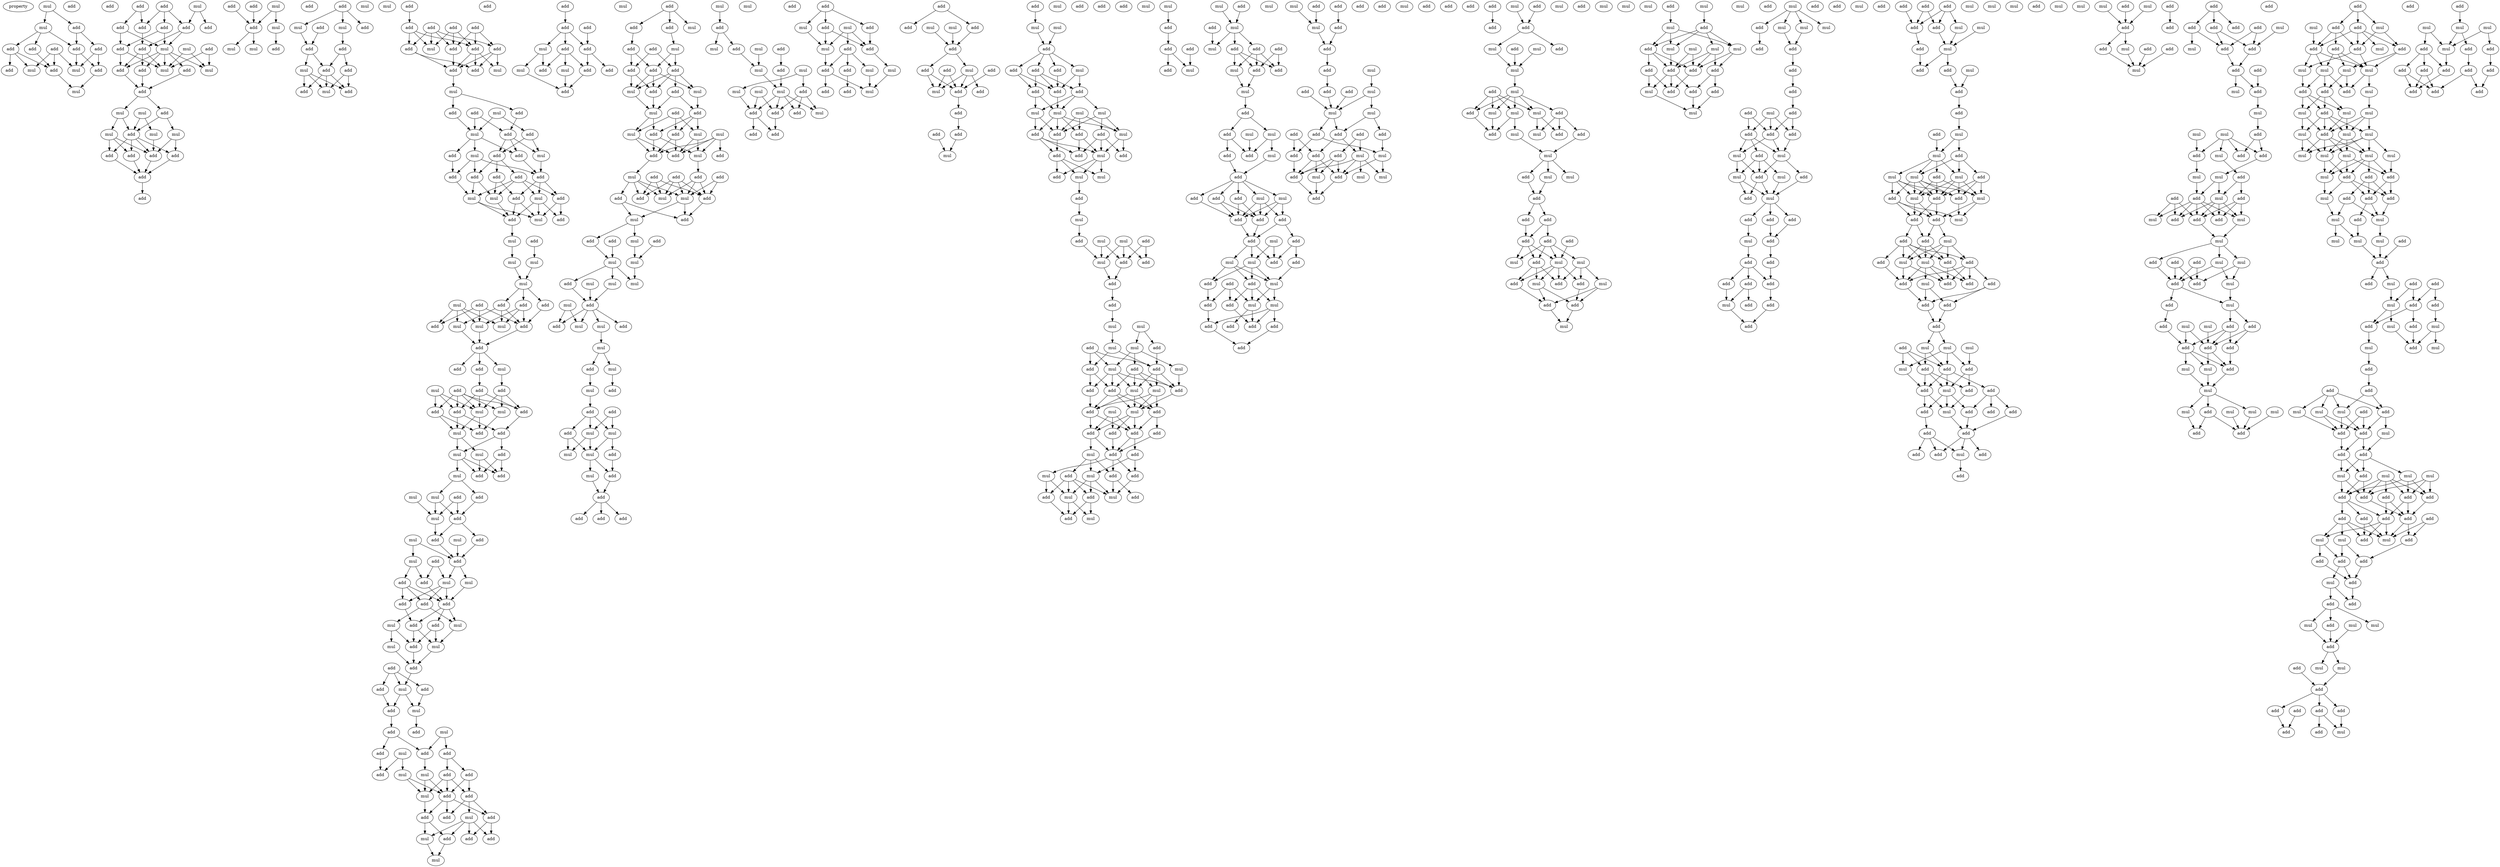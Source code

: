 digraph {
    node [fontcolor=black]
    property [mul=2,lf=1.3]
    0 [ label = mul ];
    1 [ label = mul ];
    2 [ label = add ];
    3 [ label = add ];
    4 [ label = add ];
    5 [ label = add ];
    6 [ label = add ];
    7 [ label = add ];
    8 [ label = mul ];
    9 [ label = mul ];
    10 [ label = add ];
    11 [ label = add ];
    12 [ label = add ];
    13 [ label = mul ];
    14 [ label = add ];
    15 [ label = add ];
    16 [ label = add ];
    17 [ label = add ];
    18 [ label = mul ];
    19 [ label = add ];
    20 [ label = add ];
    21 [ label = add ];
    22 [ label = add ];
    23 [ label = add ];
    24 [ label = add ];
    25 [ label = mul ];
    26 [ label = add ];
    27 [ label = mul ];
    28 [ label = add ];
    29 [ label = add ];
    30 [ label = mul ];
    31 [ label = mul ];
    32 [ label = add ];
    33 [ label = add ];
    34 [ label = add ];
    35 [ label = mul ];
    36 [ label = mul ];
    37 [ label = add ];
    38 [ label = mul ];
    39 [ label = add ];
    40 [ label = mul ];
    41 [ label = mul ];
    42 [ label = add ];
    43 [ label = add ];
    44 [ label = add ];
    45 [ label = add ];
    46 [ label = add ];
    47 [ label = mul ];
    48 [ label = add ];
    49 [ label = add ];
    50 [ label = add ];
    51 [ label = add ];
    52 [ label = add ];
    53 [ label = mul ];
    54 [ label = add ];
    55 [ label = mul ];
    56 [ label = mul ];
    57 [ label = add ];
    58 [ label = mul ];
    59 [ label = add ];
    60 [ label = mul ];
    61 [ label = add ];
    62 [ label = add ];
    63 [ label = add ];
    64 [ label = mul ];
    65 [ label = add ];
    66 [ label = add ];
    67 [ label = mul ];
    68 [ label = add ];
    69 [ label = add ];
    70 [ label = mul ];
    71 [ label = mul ];
    72 [ label = add ];
    73 [ label = add ];
    74 [ label = add ];
    75 [ label = add ];
    76 [ label = add ];
    77 [ label = add ];
    78 [ label = add ];
    79 [ label = mul ];
    80 [ label = add ];
    81 [ label = add ];
    82 [ label = add ];
    83 [ label = mul ];
    84 [ label = add ];
    85 [ label = mul ];
    86 [ label = add ];
    87 [ label = add ];
    88 [ label = add ];
    89 [ label = mul ];
    90 [ label = add ];
    91 [ label = mul ];
    92 [ label = add ];
    93 [ label = add ];
    94 [ label = add ];
    95 [ label = mul ];
    96 [ label = mul ];
    97 [ label = add ];
    98 [ label = add ];
    99 [ label = add ];
    100 [ label = add ];
    101 [ label = add ];
    102 [ label = add ];
    103 [ label = mul ];
    104 [ label = mul ];
    105 [ label = add ];
    106 [ label = mul ];
    107 [ label = add ];
    108 [ label = add ];
    109 [ label = add ];
    110 [ label = mul ];
    111 [ label = add ];
    112 [ label = mul ];
    113 [ label = add ];
    114 [ label = mul ];
    115 [ label = mul ];
    116 [ label = mul ];
    117 [ label = add ];
    118 [ label = mul ];
    119 [ label = add ];
    120 [ label = add ];
    121 [ label = add ];
    122 [ label = add ];
    123 [ label = mul ];
    124 [ label = add ];
    125 [ label = mul ];
    126 [ label = mul ];
    127 [ label = add ];
    128 [ label = add ];
    129 [ label = mul ];
    130 [ label = add ];
    131 [ label = add ];
    132 [ label = mul ];
    133 [ label = add ];
    134 [ label = add ];
    135 [ label = mul ];
    136 [ label = add ];
    137 [ label = add ];
    138 [ label = add ];
    139 [ label = mul ];
    140 [ label = add ];
    141 [ label = mul ];
    142 [ label = add ];
    143 [ label = add ];
    144 [ label = mul ];
    145 [ label = mul ];
    146 [ label = mul ];
    147 [ label = add ];
    148 [ label = add ];
    149 [ label = mul ];
    150 [ label = add ];
    151 [ label = add ];
    152 [ label = mul ];
    153 [ label = mul ];
    154 [ label = add ];
    155 [ label = mul ];
    156 [ label = mul ];
    157 [ label = add ];
    158 [ label = add ];
    159 [ label = mul ];
    160 [ label = add ];
    161 [ label = add ];
    162 [ label = mul ];
    163 [ label = mul ];
    164 [ label = add ];
    165 [ label = add ];
    166 [ label = add ];
    167 [ label = add ];
    168 [ label = add ];
    169 [ label = add ];
    170 [ label = mul ];
    171 [ label = mul ];
    172 [ label = add ];
    173 [ label = mul ];
    174 [ label = mul ];
    175 [ label = add ];
    176 [ label = add ];
    177 [ label = add ];
    178 [ label = add ];
    179 [ label = add ];
    180 [ label = mul ];
    181 [ label = add ];
    182 [ label = mul ];
    183 [ label = mul ];
    184 [ label = add ];
    185 [ label = add ];
    186 [ label = add ];
    187 [ label = add ];
    188 [ label = mul ];
    189 [ label = add ];
    190 [ label = mul ];
    191 [ label = mul ];
    192 [ label = add ];
    193 [ label = add ];
    194 [ label = add ];
    195 [ label = mul ];
    196 [ label = add ];
    197 [ label = add ];
    198 [ label = add ];
    199 [ label = add ];
    200 [ label = add ];
    201 [ label = mul ];
    202 [ label = add ];
    203 [ label = add ];
    204 [ label = mul ];
    205 [ label = add ];
    206 [ label = mul ];
    207 [ label = add ];
    208 [ label = add ];
    209 [ label = add ];
    210 [ label = mul ];
    211 [ label = add ];
    212 [ label = add ];
    213 [ label = add ];
    214 [ label = add ];
    215 [ label = mul ];
    216 [ label = mul ];
    217 [ label = add ];
    218 [ label = add ];
    219 [ label = mul ];
    220 [ label = add ];
    221 [ label = add ];
    222 [ label = add ];
    223 [ label = mul ];
    224 [ label = mul ];
    225 [ label = add ];
    226 [ label = add ];
    227 [ label = add ];
    228 [ label = add ];
    229 [ label = add ];
    230 [ label = add ];
    231 [ label = add ];
    232 [ label = mul ];
    233 [ label = mul ];
    234 [ label = mul ];
    235 [ label = add ];
    236 [ label = add ];
    237 [ label = add ];
    238 [ label = add ];
    239 [ label = mul ];
    240 [ label = mul ];
    241 [ label = mul ];
    242 [ label = mul ];
    243 [ label = add ];
    244 [ label = add ];
    245 [ label = add ];
    246 [ label = add ];
    247 [ label = add ];
    248 [ label = add ];
    249 [ label = mul ];
    250 [ label = add ];
    251 [ label = add ];
    252 [ label = mul ];
    253 [ label = add ];
    254 [ label = mul ];
    255 [ label = add ];
    256 [ label = mul ];
    257 [ label = add ];
    258 [ label = add ];
    259 [ label = mul ];
    260 [ label = add ];
    261 [ label = add ];
    262 [ label = mul ];
    263 [ label = mul ];
    264 [ label = add ];
    265 [ label = mul ];
    266 [ label = mul ];
    267 [ label = mul ];
    268 [ label = add ];
    269 [ label = mul ];
    270 [ label = add ];
    271 [ label = mul ];
    272 [ label = add ];
    273 [ label = mul ];
    274 [ label = mul ];
    275 [ label = add ];
    276 [ label = mul ];
    277 [ label = mul ];
    278 [ label = add ];
    279 [ label = add ];
    280 [ label = add ];
    281 [ label = add ];
    282 [ label = mul ];
    283 [ label = mul ];
    284 [ label = mul ];
    285 [ label = mul ];
    286 [ label = add ];
    287 [ label = add ];
    288 [ label = mul ];
    289 [ label = add ];
    290 [ label = add ];
    291 [ label = mul ];
    292 [ label = add ];
    293 [ label = add ];
    294 [ label = add ];
    295 [ label = mul ];
    296 [ label = mul ];
    297 [ label = mul ];
    298 [ label = add ];
    299 [ label = add ];
    300 [ label = mul ];
    301 [ label = add ];
    302 [ label = mul ];
    303 [ label = mul ];
    304 [ label = mul ];
    305 [ label = add ];
    306 [ label = add ];
    307 [ label = mul ];
    308 [ label = add ];
    309 [ label = mul ];
    310 [ label = add ];
    311 [ label = add ];
    312 [ label = add ];
    313 [ label = add ];
    314 [ label = add ];
    315 [ label = mul ];
    316 [ label = mul ];
    317 [ label = add ];
    318 [ label = add ];
    319 [ label = add ];
    320 [ label = mul ];
    321 [ label = add ];
    322 [ label = mul ];
    323 [ label = add ];
    324 [ label = add ];
    325 [ label = mul ];
    326 [ label = add ];
    327 [ label = add ];
    328 [ label = mul ];
    329 [ label = add ];
    330 [ label = mul ];
    331 [ label = mul ];
    332 [ label = add ];
    333 [ label = add ];
    334 [ label = add ];
    335 [ label = add ];
    336 [ label = add ];
    337 [ label = add ];
    338 [ label = mul ];
    339 [ label = mul ];
    340 [ label = add ];
    341 [ label = add ];
    342 [ label = add ];
    343 [ label = add ];
    344 [ label = add ];
    345 [ label = mul ];
    346 [ label = mul ];
    347 [ label = mul ];
    348 [ label = add ];
    349 [ label = add ];
    350 [ label = mul ];
    351 [ label = add ];
    352 [ label = mul ];
    353 [ label = add ];
    354 [ label = add ];
    355 [ label = add ];
    356 [ label = add ];
    357 [ label = add ];
    358 [ label = mul ];
    359 [ label = mul ];
    360 [ label = mul ];
    361 [ label = mul ];
    362 [ label = add ];
    363 [ label = add ];
    364 [ label = mul ];
    365 [ label = add ];
    366 [ label = add ];
    367 [ label = add ];
    368 [ label = mul ];
    369 [ label = add ];
    370 [ label = add ];
    371 [ label = mul ];
    372 [ label = add ];
    373 [ label = mul ];
    374 [ label = add ];
    375 [ label = add ];
    376 [ label = add ];
    377 [ label = mul ];
    378 [ label = add ];
    379 [ label = mul ];
    380 [ label = add ];
    381 [ label = mul ];
    382 [ label = mul ];
    383 [ label = add ];
    384 [ label = add ];
    385 [ label = add ];
    386 [ label = add ];
    387 [ label = add ];
    388 [ label = mul ];
    389 [ label = mul ];
    390 [ label = mul ];
    391 [ label = mul ];
    392 [ label = add ];
    393 [ label = add ];
    394 [ label = mul ];
    395 [ label = add ];
    396 [ label = add ];
    397 [ label = mul ];
    398 [ label = mul ];
    399 [ label = add ];
    400 [ label = add ];
    401 [ label = mul ];
    402 [ label = add ];
    403 [ label = add ];
    404 [ label = mul ];
    405 [ label = mul ];
    406 [ label = mul ];
    407 [ label = add ];
    408 [ label = add ];
    409 [ label = add ];
    410 [ label = add ];
    411 [ label = add ];
    412 [ label = add ];
    413 [ label = mul ];
    414 [ label = add ];
    415 [ label = add ];
    416 [ label = mul ];
    417 [ label = mul ];
    418 [ label = add ];
    419 [ label = add ];
    420 [ label = add ];
    421 [ label = add ];
    422 [ label = add ];
    423 [ label = mul ];
    424 [ label = add ];
    425 [ label = mul ];
    426 [ label = mul ];
    427 [ label = mul ];
    428 [ label = add ];
    429 [ label = add ];
    430 [ label = add ];
    431 [ label = add ];
    432 [ label = mul ];
    433 [ label = add ];
    434 [ label = add ];
    435 [ label = mul ];
    436 [ label = add ];
    437 [ label = mul ];
    438 [ label = mul ];
    439 [ label = add ];
    440 [ label = add ];
    441 [ label = add ];
    442 [ label = add ];
    443 [ label = mul ];
    444 [ label = add ];
    445 [ label = mul ];
    446 [ label = add ];
    447 [ label = mul ];
    448 [ label = mul ];
    449 [ label = add ];
    450 [ label = add ];
    451 [ label = add ];
    452 [ label = mul ];
    453 [ label = add ];
    454 [ label = add ];
    455 [ label = mul ];
    456 [ label = add ];
    457 [ label = mul ];
    458 [ label = add ];
    459 [ label = add ];
    460 [ label = add ];
    461 [ label = add ];
    462 [ label = add ];
    463 [ label = mul ];
    464 [ label = add ];
    465 [ label = mul ];
    466 [ label = add ];
    467 [ label = add ];
    468 [ label = mul ];
    469 [ label = mul ];
    470 [ label = add ];
    471 [ label = add ];
    472 [ label = add ];
    473 [ label = mul ];
    474 [ label = add ];
    475 [ label = add ];
    476 [ label = mul ];
    477 [ label = add ];
    478 [ label = add ];
    479 [ label = add ];
    480 [ label = mul ];
    481 [ label = add ];
    482 [ label = add ];
    483 [ label = add ];
    484 [ label = add ];
    485 [ label = mul ];
    486 [ label = add ];
    487 [ label = add ];
    488 [ label = mul ];
    489 [ label = add ];
    490 [ label = add ];
    491 [ label = add ];
    492 [ label = mul ];
    493 [ label = add ];
    494 [ label = mul ];
    495 [ label = add ];
    496 [ label = add ];
    497 [ label = mul ];
    498 [ label = mul ];
    499 [ label = add ];
    500 [ label = add ];
    501 [ label = add ];
    502 [ label = add ];
    503 [ label = add ];
    504 [ label = add ];
    505 [ label = add ];
    506 [ label = add ];
    507 [ label = mul ];
    508 [ label = mul ];
    509 [ label = mul ];
    510 [ label = mul ];
    511 [ label = add ];
    512 [ label = add ];
    513 [ label = mul ];
    514 [ label = add ];
    515 [ label = mul ];
    516 [ label = add ];
    517 [ label = add ];
    518 [ label = add ];
    519 [ label = add ];
    520 [ label = mul ];
    521 [ label = add ];
    522 [ label = add ];
    523 [ label = mul ];
    524 [ label = add ];
    525 [ label = add ];
    526 [ label = mul ];
    527 [ label = add ];
    528 [ label = add ];
    529 [ label = mul ];
    530 [ label = mul ];
    531 [ label = add ];
    532 [ label = mul ];
    533 [ label = add ];
    534 [ label = mul ];
    535 [ label = add ];
    536 [ label = mul ];
    537 [ label = mul ];
    538 [ label = mul ];
    539 [ label = add ];
    540 [ label = add ];
    541 [ label = add ];
    542 [ label = mul ];
    543 [ label = mul ];
    544 [ label = mul ];
    545 [ label = add ];
    546 [ label = mul ];
    547 [ label = mul ];
    548 [ label = add ];
    549 [ label = add ];
    550 [ label = mul ];
    551 [ label = add ];
    552 [ label = add ];
    553 [ label = add ];
    554 [ label = add ];
    555 [ label = mul ];
    556 [ label = mul ];
    557 [ label = add ];
    558 [ label = mul ];
    559 [ label = add ];
    560 [ label = mul ];
    561 [ label = add ];
    562 [ label = mul ];
    563 [ label = add ];
    564 [ label = add ];
    565 [ label = add ];
    566 [ label = mul ];
    567 [ label = mul ];
    568 [ label = mul ];
    569 [ label = mul ];
    570 [ label = add ];
    571 [ label = add ];
    572 [ label = mul ];
    573 [ label = mul ];
    574 [ label = mul ];
    575 [ label = mul ];
    576 [ label = add ];
    577 [ label = mul ];
    578 [ label = add ];
    579 [ label = add ];
    580 [ label = add ];
    581 [ label = add ];
    582 [ label = add ];
    583 [ label = add ];
    584 [ label = mul ];
    585 [ label = add ];
    586 [ label = mul ];
    587 [ label = add ];
    588 [ label = mul ];
    589 [ label = add ];
    590 [ label = add ];
    591 [ label = mul ];
    592 [ label = mul ];
    593 [ label = mul ];
    594 [ label = add ];
    595 [ label = add ];
    596 [ label = add ];
    597 [ label = add ];
    598 [ label = mul ];
    599 [ label = add ];
    600 [ label = add ];
    601 [ label = add ];
    602 [ label = add ];
    603 [ label = add ];
    604 [ label = add ];
    605 [ label = mul ];
    606 [ label = mul ];
    607 [ label = mul ];
    608 [ label = mul ];
    609 [ label = add ];
    610 [ label = add ];
    611 [ label = add ];
    612 [ label = add ];
    613 [ label = mul ];
    614 [ label = add ];
    615 [ label = add ];
    616 [ label = add ];
    617 [ label = mul ];
    618 [ label = add ];
    619 [ label = add ];
    620 [ label = add ];
    621 [ label = add ];
    622 [ label = add ];
    623 [ label = add ];
    624 [ label = add ];
    625 [ label = mul ];
    626 [ label = add ];
    627 [ label = mul ];
    628 [ label = add ];
    629 [ label = add ];
    630 [ label = add ];
    631 [ label = mul ];
    632 [ label = add ];
    633 [ label = add ];
    634 [ label = mul ];
    635 [ label = add ];
    636 [ label = add ];
    637 [ label = mul ];
    638 [ label = mul ];
    639 [ label = add ];
    640 [ label = mul ];
    641 [ label = add ];
    642 [ label = mul ];
    643 [ label = mul ];
    644 [ label = add ];
    645 [ label = add ];
    646 [ label = add ];
    647 [ label = add ];
    648 [ label = add ];
    649 [ label = mul ];
    650 [ label = add ];
    651 [ label = mul ];
    652 [ label = add ];
    653 [ label = mul ];
    654 [ label = add ];
    655 [ label = mul ];
    656 [ label = mul ];
    657 [ label = add ];
    658 [ label = add ];
    659 [ label = add ];
    660 [ label = mul ];
    661 [ label = mul ];
    662 [ label = add ];
    663 [ label = add ];
    664 [ label = mul ];
    665 [ label = mul ];
    666 [ label = add ];
    667 [ label = add ];
    668 [ label = mul ];
    669 [ label = add ];
    670 [ label = add ];
    671 [ label = mul ];
    672 [ label = add ];
    673 [ label = add ];
    674 [ label = add ];
    675 [ label = mul ];
    676 [ label = add ];
    677 [ label = add ];
    678 [ label = add ];
    679 [ label = add ];
    680 [ label = add ];
    681 [ label = mul ];
    682 [ label = mul ];
    683 [ label = add ];
    684 [ label = mul ];
    685 [ label = add ];
    686 [ label = add ];
    687 [ label = add ];
    688 [ label = mul ];
    689 [ label = add ];
    690 [ label = add ];
    691 [ label = mul ];
    692 [ label = add ];
    693 [ label = add ];
    694 [ label = add ];
    695 [ label = add ];
    696 [ label = mul ];
    697 [ label = add ];
    698 [ label = add ];
    699 [ label = add ];
    700 [ label = add ];
    701 [ label = add ];
    702 [ label = add ];
    703 [ label = mul ];
    704 [ label = mul ];
    705 [ label = add ];
    706 [ label = mul ];
    707 [ label = mul ];
    708 [ label = add ];
    709 [ label = mul ];
    710 [ label = add ];
    711 [ label = add ];
    712 [ label = add ];
    713 [ label = add ];
    714 [ label = add ];
    715 [ label = mul ];
    716 [ label = add ];
    717 [ label = mul ];
    718 [ label = add ];
    719 [ label = add ];
    720 [ label = add ];
    721 [ label = mul ];
    722 [ label = add ];
    723 [ label = add ];
    724 [ label = add ];
    725 [ label = add ];
    726 [ label = mul ];
    727 [ label = add ];
    728 [ label = add ];
    729 [ label = add ];
    730 [ label = mul ];
    731 [ label = add ];
    732 [ label = mul ];
    733 [ label = mul ];
    734 [ label = add ];
    735 [ label = mul ];
    736 [ label = add ];
    737 [ label = add ];
    738 [ label = add ];
    739 [ label = mul ];
    740 [ label = mul ];
    741 [ label = add ];
    742 [ label = mul ];
    743 [ label = add ];
    744 [ label = mul ];
    745 [ label = add ];
    746 [ label = add ];
    747 [ label = add ];
    748 [ label = add ];
    749 [ label = mul ];
    750 [ label = add ];
    751 [ label = mul ];
    752 [ label = mul ];
    753 [ label = add ];
    754 [ label = mul ];
    755 [ label = add ];
    756 [ label = add ];
    757 [ label = mul ];
    758 [ label = add ];
    759 [ label = add ];
    760 [ label = mul ];
    761 [ label = mul ];
    762 [ label = add ];
    763 [ label = add ];
    764 [ label = add ];
    765 [ label = mul ];
    766 [ label = add ];
    767 [ label = mul ];
    768 [ label = add ];
    769 [ label = add ];
    770 [ label = add ];
    771 [ label = add ];
    772 [ label = mul ];
    773 [ label = mul ];
    774 [ label = mul ];
    775 [ label = mul ];
    776 [ label = mul ];
    777 [ label = mul ];
    778 [ label = mul ];
    779 [ label = add ];
    780 [ label = add ];
    781 [ label = add ];
    782 [ label = add ];
    783 [ label = mul ];
    784 [ label = add ];
    785 [ label = mul ];
    786 [ label = add ];
    787 [ label = add ];
    788 [ label = add ];
    789 [ label = mul ];
    790 [ label = add ];
    791 [ label = add ];
    792 [ label = mul ];
    793 [ label = mul ];
    794 [ label = mul ];
    795 [ label = mul ];
    796 [ label = add ];
    797 [ label = mul ];
    798 [ label = add ];
    799 [ label = add ];
    800 [ label = add ];
    801 [ label = mul ];
    802 [ label = mul ];
    803 [ label = mul ];
    804 [ label = mul ];
    805 [ label = mul ];
    806 [ label = mul ];
    807 [ label = add ];
    808 [ label = mul ];
    809 [ label = mul ];
    810 [ label = mul ];
    811 [ label = mul ];
    812 [ label = mul ];
    813 [ label = add ];
    814 [ label = mul ];
    815 [ label = add ];
    816 [ label = add ];
    817 [ label = add ];
    818 [ label = add ];
    819 [ label = add ];
    820 [ label = add ];
    821 [ label = mul ];
    822 [ label = mul ];
    823 [ label = add ];
    824 [ label = mul ];
    825 [ label = mul ];
    826 [ label = mul ];
    827 [ label = mul ];
    828 [ label = add ];
    829 [ label = add ];
    830 [ label = add ];
    831 [ label = add ];
    832 [ label = add ];
    833 [ label = mul ];
    834 [ label = add ];
    835 [ label = mul ];
    836 [ label = add ];
    837 [ label = mul ];
    838 [ label = mul ];
    839 [ label = add ];
    840 [ label = add ];
    841 [ label = add ];
    842 [ label = mul ];
    843 [ label = mul ];
    844 [ label = add ];
    845 [ label = add ];
    846 [ label = add ];
    847 [ label = mul ];
    848 [ label = mul ];
    849 [ label = add ];
    850 [ label = mul ];
    851 [ label = add ];
    852 [ label = add ];
    853 [ label = mul ];
    854 [ label = add ];
    855 [ label = add ];
    856 [ label = add ];
    857 [ label = mul ];
    858 [ label = mul ];
    859 [ label = add ];
    860 [ label = mul ];
    861 [ label = mul ];
    862 [ label = add ];
    863 [ label = add ];
    864 [ label = add ];
    865 [ label = add ];
    866 [ label = add ];
    867 [ label = add ];
    868 [ label = add ];
    869 [ label = add ];
    870 [ label = add ];
    871 [ label = add ];
    872 [ label = add ];
    873 [ label = mul ];
    874 [ label = add ];
    875 [ label = mul ];
    876 [ label = mul ];
    877 [ label = add ];
    878 [ label = add ];
    879 [ label = add ];
    880 [ label = add ];
    881 [ label = mul ];
    882 [ label = add ];
    883 [ label = add ];
    884 [ label = mul ];
    885 [ label = add ];
    886 [ label = mul ];
    887 [ label = mul ];
    888 [ label = add ];
    889 [ label = mul ];
    890 [ label = mul ];
    891 [ label = add ];
    892 [ label = add ];
    893 [ label = add ];
    894 [ label = add ];
    895 [ label = add ];
    896 [ label = add ];
    897 [ label = add ];
    898 [ label = mul ];
    899 [ label = add ];
    900 [ label = add ];
    901 [ label = mul ];
    902 [ label = mul ];
    903 [ label = mul ];
    904 [ label = add ];
    905 [ label = add ];
    906 [ label = add ];
    907 [ label = mul ];
    908 [ label = add ];
    909 [ label = add ];
    910 [ label = add ];
    911 [ label = add ];
    912 [ label = add ];
    913 [ label = add ];
    914 [ label = add ];
    915 [ label = add ];
    0 -> 1 [ name = 0 ];
    0 -> 2 [ name = 1 ];
    1 -> 3 [ name = 2 ];
    1 -> 4 [ name = 3 ];
    1 -> 6 [ name = 4 ];
    2 -> 6 [ name = 5 ];
    2 -> 7 [ name = 6 ];
    3 -> 10 [ name = 7 ];
    4 -> 9 [ name = 8 ];
    4 -> 10 [ name = 9 ];
    4 -> 11 [ name = 10 ];
    5 -> 8 [ name = 11 ];
    5 -> 9 [ name = 12 ];
    5 -> 10 [ name = 13 ];
    6 -> 8 [ name = 14 ];
    6 -> 12 [ name = 15 ];
    7 -> 8 [ name = 16 ];
    7 -> 12 [ name = 17 ];
    10 -> 13 [ name = 18 ];
    12 -> 13 [ name = 19 ];
    16 -> 19 [ name = 20 ];
    16 -> 20 [ name = 21 ];
    16 -> 21 [ name = 22 ];
    17 -> 20 [ name = 23 ];
    17 -> 22 [ name = 24 ];
    18 -> 21 [ name = 25 ];
    18 -> 23 [ name = 26 ];
    19 -> 24 [ name = 27 ];
    19 -> 25 [ name = 28 ];
    20 -> 28 [ name = 29 ];
    21 -> 25 [ name = 30 ];
    21 -> 28 [ name = 31 ];
    22 -> 24 [ name = 32 ];
    22 -> 25 [ name = 33 ];
    24 -> 30 [ name = 34 ];
    24 -> 33 [ name = 35 ];
    25 -> 29 [ name = 36 ];
    25 -> 30 [ name = 37 ];
    25 -> 31 [ name = 38 ];
    25 -> 32 [ name = 39 ];
    25 -> 33 [ name = 40 ];
    26 -> 30 [ name = 41 ];
    26 -> 31 [ name = 42 ];
    27 -> 30 [ name = 43 ];
    27 -> 31 [ name = 44 ];
    28 -> 30 [ name = 45 ];
    28 -> 32 [ name = 46 ];
    28 -> 33 [ name = 47 ];
    29 -> 34 [ name = 48 ];
    32 -> 34 [ name = 49 ];
    33 -> 34 [ name = 50 ];
    34 -> 35 [ name = 51 ];
    34 -> 37 [ name = 52 ];
    35 -> 39 [ name = 53 ];
    35 -> 41 [ name = 54 ];
    36 -> 39 [ name = 55 ];
    36 -> 40 [ name = 56 ];
    37 -> 38 [ name = 57 ];
    37 -> 39 [ name = 58 ];
    38 -> 43 [ name = 59 ];
    38 -> 45 [ name = 60 ];
    39 -> 42 [ name = 61 ];
    39 -> 43 [ name = 62 ];
    39 -> 44 [ name = 63 ];
    39 -> 45 [ name = 64 ];
    40 -> 43 [ name = 65 ];
    41 -> 42 [ name = 66 ];
    41 -> 43 [ name = 67 ];
    41 -> 44 [ name = 68 ];
    42 -> 46 [ name = 69 ];
    43 -> 46 [ name = 70 ];
    44 -> 46 [ name = 71 ];
    45 -> 46 [ name = 72 ];
    46 -> 49 [ name = 73 ];
    47 -> 52 [ name = 74 ];
    47 -> 53 [ name = 75 ];
    48 -> 52 [ name = 76 ];
    51 -> 52 [ name = 77 ];
    52 -> 55 [ name = 78 ];
    52 -> 56 [ name = 79 ];
    53 -> 54 [ name = 80 ];
    57 -> 58 [ name = 81 ];
    57 -> 60 [ name = 82 ];
    57 -> 61 [ name = 83 ];
    58 -> 63 [ name = 84 ];
    59 -> 63 [ name = 85 ];
    60 -> 62 [ name = 86 ];
    62 -> 65 [ name = 87 ];
    62 -> 66 [ name = 88 ];
    63 -> 64 [ name = 89 ];
    63 -> 66 [ name = 90 ];
    64 -> 68 [ name = 91 ];
    64 -> 69 [ name = 92 ];
    64 -> 70 [ name = 93 ];
    65 -> 68 [ name = 94 ];
    65 -> 70 [ name = 95 ];
    66 -> 68 [ name = 96 ];
    66 -> 69 [ name = 97 ];
    66 -> 70 [ name = 98 ];
    72 -> 75 [ name = 99 ];
    73 -> 78 [ name = 100 ];
    73 -> 80 [ name = 101 ];
    73 -> 81 [ name = 102 ];
    74 -> 78 [ name = 103 ];
    74 -> 79 [ name = 104 ];
    74 -> 81 [ name = 105 ];
    75 -> 77 [ name = 106 ];
    75 -> 78 [ name = 107 ];
    75 -> 79 [ name = 108 ];
    76 -> 77 [ name = 109 ];
    76 -> 79 [ name = 110 ];
    76 -> 80 [ name = 111 ];
    76 -> 81 [ name = 112 ];
    77 -> 82 [ name = 113 ];
    77 -> 84 [ name = 114 ];
    78 -> 82 [ name = 115 ];
    78 -> 83 [ name = 116 ];
    78 -> 84 [ name = 117 ];
    80 -> 82 [ name = 118 ];
    80 -> 83 [ name = 119 ];
    80 -> 84 [ name = 120 ];
    81 -> 82 [ name = 121 ];
    82 -> 85 [ name = 122 ];
    85 -> 87 [ name = 123 ];
    85 -> 88 [ name = 124 ];
    86 -> 91 [ name = 125 ];
    86 -> 92 [ name = 126 ];
    87 -> 92 [ name = 127 ];
    88 -> 91 [ name = 128 ];
    89 -> 90 [ name = 129 ];
    89 -> 91 [ name = 130 ];
    90 -> 93 [ name = 131 ];
    90 -> 96 [ name = 132 ];
    91 -> 94 [ name = 133 ];
    91 -> 95 [ name = 134 ];
    91 -> 97 [ name = 135 ];
    92 -> 93 [ name = 136 ];
    92 -> 94 [ name = 137 ];
    92 -> 96 [ name = 138 ];
    93 -> 98 [ name = 139 ];
    93 -> 100 [ name = 140 ];
    93 -> 101 [ name = 141 ];
    94 -> 99 [ name = 142 ];
    95 -> 99 [ name = 143 ];
    95 -> 100 [ name = 144 ];
    95 -> 102 [ name = 145 ];
    96 -> 99 [ name = 146 ];
    97 -> 102 [ name = 147 ];
    98 -> 104 [ name = 148 ];
    98 -> 105 [ name = 149 ];
    99 -> 103 [ name = 150 ];
    99 -> 105 [ name = 151 ];
    99 -> 107 [ name = 152 ];
    100 -> 104 [ name = 153 ];
    100 -> 106 [ name = 154 ];
    101 -> 103 [ name = 155 ];
    101 -> 104 [ name = 156 ];
    101 -> 106 [ name = 157 ];
    101 -> 107 [ name = 158 ];
    102 -> 106 [ name = 159 ];
    103 -> 108 [ name = 160 ];
    103 -> 109 [ name = 161 ];
    103 -> 110 [ name = 162 ];
    104 -> 109 [ name = 163 ];
    105 -> 109 [ name = 164 ];
    105 -> 110 [ name = 165 ];
    106 -> 109 [ name = 166 ];
    106 -> 110 [ name = 167 ];
    107 -> 108 [ name = 168 ];
    107 -> 110 [ name = 169 ];
    109 -> 112 [ name = 170 ];
    111 -> 115 [ name = 171 ];
    112 -> 114 [ name = 172 ];
    114 -> 116 [ name = 173 ];
    115 -> 116 [ name = 174 ];
    116 -> 117 [ name = 175 ];
    116 -> 119 [ name = 176 ];
    116 -> 121 [ name = 177 ];
    117 -> 122 [ name = 178 ];
    118 -> 123 [ name = 179 ];
    118 -> 124 [ name = 180 ];
    118 -> 125 [ name = 181 ];
    118 -> 126 [ name = 182 ];
    119 -> 122 [ name = 183 ];
    119 -> 123 [ name = 184 ];
    119 -> 126 [ name = 185 ];
    120 -> 122 [ name = 186 ];
    120 -> 123 [ name = 187 ];
    120 -> 124 [ name = 188 ];
    121 -> 122 [ name = 189 ];
    121 -> 125 [ name = 190 ];
    121 -> 126 [ name = 191 ];
    122 -> 127 [ name = 192 ];
    123 -> 127 [ name = 193 ];
    125 -> 127 [ name = 194 ];
    127 -> 128 [ name = 195 ];
    127 -> 129 [ name = 196 ];
    127 -> 130 [ name = 197 ];
    129 -> 133 [ name = 198 ];
    130 -> 131 [ name = 199 ];
    131 -> 135 [ name = 200 ];
    131 -> 137 [ name = 201 ];
    131 -> 138 [ name = 202 ];
    132 -> 135 [ name = 203 ];
    132 -> 136 [ name = 204 ];
    132 -> 138 [ name = 205 ];
    133 -> 135 [ name = 206 ];
    133 -> 137 [ name = 207 ];
    133 -> 139 [ name = 208 ];
    134 -> 135 [ name = 209 ];
    134 -> 136 [ name = 210 ];
    134 -> 137 [ name = 211 ];
    134 -> 138 [ name = 212 ];
    134 -> 139 [ name = 213 ];
    135 -> 140 [ name = 214 ];
    135 -> 141 [ name = 215 ];
    136 -> 140 [ name = 216 ];
    136 -> 141 [ name = 217 ];
    137 -> 142 [ name = 218 ];
    138 -> 141 [ name = 219 ];
    138 -> 142 [ name = 220 ];
    139 -> 140 [ name = 221 ];
    141 -> 144 [ name = 222 ];
    141 -> 145 [ name = 223 ];
    142 -> 143 [ name = 224 ];
    142 -> 144 [ name = 225 ];
    143 -> 147 [ name = 226 ];
    143 -> 148 [ name = 227 ];
    144 -> 146 [ name = 228 ];
    144 -> 147 [ name = 229 ];
    144 -> 148 [ name = 230 ];
    145 -> 147 [ name = 231 ];
    145 -> 148 [ name = 232 ];
    146 -> 151 [ name = 233 ];
    146 -> 152 [ name = 234 ];
    149 -> 153 [ name = 235 ];
    150 -> 153 [ name = 236 ];
    150 -> 154 [ name = 237 ];
    151 -> 154 [ name = 238 ];
    152 -> 153 [ name = 239 ];
    152 -> 154 [ name = 240 ];
    153 -> 158 [ name = 241 ];
    154 -> 157 [ name = 242 ];
    154 -> 158 [ name = 243 ];
    155 -> 159 [ name = 244 ];
    155 -> 160 [ name = 245 ];
    156 -> 160 [ name = 246 ];
    157 -> 160 [ name = 247 ];
    158 -> 160 [ name = 248 ];
    159 -> 164 [ name = 249 ];
    159 -> 165 [ name = 250 ];
    160 -> 162 [ name = 251 ];
    160 -> 163 [ name = 252 ];
    161 -> 163 [ name = 253 ];
    161 -> 165 [ name = 254 ];
    162 -> 167 [ name = 255 ];
    163 -> 166 [ name = 256 ];
    163 -> 167 [ name = 257 ];
    163 -> 168 [ name = 258 ];
    164 -> 166 [ name = 259 ];
    164 -> 167 [ name = 260 ];
    164 -> 168 [ name = 261 ];
    165 -> 167 [ name = 262 ];
    166 -> 170 [ name = 263 ];
    166 -> 171 [ name = 264 ];
    167 -> 169 [ name = 265 ];
    167 -> 170 [ name = 266 ];
    167 -> 172 [ name = 267 ];
    168 -> 169 [ name = 268 ];
    169 -> 174 [ name = 269 ];
    169 -> 175 [ name = 270 ];
    170 -> 174 [ name = 271 ];
    171 -> 173 [ name = 272 ];
    171 -> 175 [ name = 273 ];
    172 -> 174 [ name = 274 ];
    172 -> 175 [ name = 275 ];
    173 -> 177 [ name = 276 ];
    174 -> 177 [ name = 277 ];
    175 -> 177 [ name = 278 ];
    176 -> 178 [ name = 279 ];
    176 -> 179 [ name = 280 ];
    176 -> 180 [ name = 281 ];
    177 -> 180 [ name = 282 ];
    178 -> 182 [ name = 283 ];
    179 -> 181 [ name = 284 ];
    180 -> 181 [ name = 285 ];
    180 -> 182 [ name = 286 ];
    181 -> 185 [ name = 287 ];
    182 -> 184 [ name = 288 ];
    183 -> 186 [ name = 289 ];
    183 -> 187 [ name = 290 ];
    185 -> 187 [ name = 291 ];
    185 -> 189 [ name = 292 ];
    186 -> 193 [ name = 293 ];
    186 -> 194 [ name = 294 ];
    187 -> 190 [ name = 295 ];
    188 -> 191 [ name = 296 ];
    188 -> 192 [ name = 297 ];
    189 -> 192 [ name = 298 ];
    190 -> 195 [ name = 299 ];
    190 -> 197 [ name = 300 ];
    191 -> 195 [ name = 301 ];
    191 -> 197 [ name = 302 ];
    193 -> 195 [ name = 303 ];
    193 -> 196 [ name = 304 ];
    193 -> 197 [ name = 305 ];
    194 -> 196 [ name = 306 ];
    194 -> 197 [ name = 307 ];
    195 -> 199 [ name = 308 ];
    196 -> 198 [ name = 309 ];
    196 -> 200 [ name = 310 ];
    196 -> 201 [ name = 311 ];
    197 -> 198 [ name = 312 ];
    197 -> 199 [ name = 313 ];
    197 -> 200 [ name = 314 ];
    199 -> 203 [ name = 315 ];
    199 -> 204 [ name = 316 ];
    200 -> 202 [ name = 317 ];
    200 -> 205 [ name = 318 ];
    201 -> 202 [ name = 319 ];
    201 -> 203 [ name = 320 ];
    201 -> 204 [ name = 321 ];
    201 -> 205 [ name = 322 ];
    203 -> 206 [ name = 323 ];
    204 -> 206 [ name = 324 ];
    207 -> 208 [ name = 325 ];
    208 -> 210 [ name = 326 ];
    208 -> 211 [ name = 327 ];
    208 -> 212 [ name = 328 ];
    209 -> 211 [ name = 329 ];
    210 -> 213 [ name = 330 ];
    210 -> 215 [ name = 331 ];
    211 -> 214 [ name = 332 ];
    211 -> 217 [ name = 333 ];
    212 -> 213 [ name = 334 ];
    212 -> 214 [ name = 335 ];
    212 -> 216 [ name = 336 ];
    214 -> 218 [ name = 337 ];
    215 -> 218 [ name = 338 ];
    216 -> 218 [ name = 339 ];
    220 -> 221 [ name = 340 ];
    220 -> 222 [ name = 341 ];
    220 -> 223 [ name = 342 ];
    221 -> 224 [ name = 343 ];
    222 -> 225 [ name = 344 ];
    224 -> 227 [ name = 345 ];
    224 -> 228 [ name = 346 ];
    225 -> 227 [ name = 347 ];
    225 -> 229 [ name = 348 ];
    226 -> 228 [ name = 349 ];
    226 -> 229 [ name = 350 ];
    227 -> 230 [ name = 351 ];
    227 -> 232 [ name = 352 ];
    227 -> 233 [ name = 353 ];
    228 -> 230 [ name = 354 ];
    228 -> 231 [ name = 355 ];
    228 -> 232 [ name = 356 ];
    228 -> 233 [ name = 357 ];
    229 -> 230 [ name = 358 ];
    229 -> 233 [ name = 359 ];
    230 -> 234 [ name = 360 ];
    231 -> 234 [ name = 361 ];
    231 -> 235 [ name = 362 ];
    232 -> 235 [ name = 363 ];
    233 -> 234 [ name = 364 ];
    234 -> 238 [ name = 365 ];
    234 -> 240 [ name = 366 ];
    235 -> 237 [ name = 367 ];
    235 -> 238 [ name = 368 ];
    235 -> 241 [ name = 369 ];
    236 -> 237 [ name = 370 ];
    236 -> 240 [ name = 371 ];
    236 -> 241 [ name = 372 ];
    237 -> 243 [ name = 373 ];
    237 -> 245 [ name = 374 ];
    238 -> 242 [ name = 375 ];
    238 -> 245 [ name = 376 ];
    239 -> 242 [ name = 377 ];
    239 -> 243 [ name = 378 ];
    239 -> 244 [ name = 379 ];
    239 -> 245 [ name = 380 ];
    240 -> 243 [ name = 381 ];
    240 -> 245 [ name = 382 ];
    241 -> 242 [ name = 383 ];
    241 -> 243 [ name = 384 ];
    242 -> 248 [ name = 385 ];
    245 -> 249 [ name = 386 ];
    246 -> 253 [ name = 387 ];
    246 -> 254 [ name = 388 ];
    247 -> 252 [ name = 389 ];
    247 -> 253 [ name = 390 ];
    247 -> 255 [ name = 391 ];
    248 -> 252 [ name = 392 ];
    248 -> 253 [ name = 393 ];
    248 -> 254 [ name = 394 ];
    249 -> 251 [ name = 395 ];
    249 -> 252 [ name = 396 ];
    249 -> 254 [ name = 397 ];
    249 -> 255 [ name = 398 ];
    250 -> 252 [ name = 399 ];
    250 -> 253 [ name = 400 ];
    250 -> 254 [ name = 401 ];
    250 -> 255 [ name = 402 ];
    251 -> 256 [ name = 403 ];
    251 -> 257 [ name = 404 ];
    253 -> 257 [ name = 405 ];
    254 -> 256 [ name = 406 ];
    254 -> 257 [ name = 407 ];
    256 -> 258 [ name = 408 ];
    256 -> 259 [ name = 409 ];
    258 -> 263 [ name = 410 ];
    259 -> 262 [ name = 411 ];
    260 -> 262 [ name = 412 ];
    261 -> 263 [ name = 413 ];
    262 -> 265 [ name = 414 ];
    263 -> 264 [ name = 415 ];
    263 -> 265 [ name = 416 ];
    263 -> 267 [ name = 417 ];
    264 -> 268 [ name = 418 ];
    266 -> 268 [ name = 419 ];
    267 -> 268 [ name = 420 ];
    268 -> 270 [ name = 421 ];
    268 -> 271 [ name = 422 ];
    268 -> 272 [ name = 423 ];
    268 -> 273 [ name = 424 ];
    269 -> 270 [ name = 425 ];
    269 -> 273 [ name = 426 ];
    271 -> 274 [ name = 427 ];
    274 -> 275 [ name = 428 ];
    274 -> 276 [ name = 429 ];
    275 -> 277 [ name = 430 ];
    276 -> 278 [ name = 431 ];
    277 -> 279 [ name = 432 ];
    279 -> 281 [ name = 433 ];
    279 -> 282 [ name = 434 ];
    279 -> 283 [ name = 435 ];
    280 -> 282 [ name = 436 ];
    280 -> 283 [ name = 437 ];
    281 -> 284 [ name = 438 ];
    281 -> 285 [ name = 439 ];
    282 -> 284 [ name = 440 ];
    282 -> 285 [ name = 441 ];
    283 -> 285 [ name = 442 ];
    283 -> 286 [ name = 443 ];
    285 -> 287 [ name = 444 ];
    285 -> 288 [ name = 445 ];
    286 -> 287 [ name = 446 ];
    287 -> 289 [ name = 447 ];
    288 -> 289 [ name = 448 ];
    289 -> 290 [ name = 449 ];
    289 -> 292 [ name = 450 ];
    289 -> 293 [ name = 451 ];
    291 -> 294 [ name = 452 ];
    294 -> 295 [ name = 453 ];
    294 -> 298 [ name = 454 ];
    296 -> 300 [ name = 455 ];
    298 -> 300 [ name = 456 ];
    299 -> 301 [ name = 457 ];
    300 -> 307 [ name = 458 ];
    301 -> 307 [ name = 459 ];
    302 -> 303 [ name = 460 ];
    302 -> 306 [ name = 461 ];
    303 -> 310 [ name = 462 ];
    304 -> 310 [ name = 463 ];
    304 -> 311 [ name = 464 ];
    306 -> 308 [ name = 465 ];
    306 -> 309 [ name = 466 ];
    306 -> 311 [ name = 467 ];
    307 -> 308 [ name = 468 ];
    307 -> 309 [ name = 469 ];
    307 -> 310 [ name = 470 ];
    307 -> 311 [ name = 471 ];
    310 -> 312 [ name = 472 ];
    310 -> 313 [ name = 473 ];
    311 -> 313 [ name = 474 ];
    314 -> 316 [ name = 475 ];
    314 -> 317 [ name = 476 ];
    314 -> 318 [ name = 477 ];
    315 -> 319 [ name = 478 ];
    315 -> 320 [ name = 479 ];
    315 -> 321 [ name = 480 ];
    316 -> 320 [ name = 481 ];
    317 -> 319 [ name = 482 ];
    317 -> 320 [ name = 483 ];
    318 -> 319 [ name = 484 ];
    319 -> 325 [ name = 485 ];
    320 -> 323 [ name = 486 ];
    321 -> 322 [ name = 487 ];
    321 -> 323 [ name = 488 ];
    321 -> 324 [ name = 489 ];
    322 -> 328 [ name = 490 ];
    323 -> 327 [ name = 491 ];
    323 -> 328 [ name = 492 ];
    324 -> 326 [ name = 493 ];
    325 -> 328 [ name = 494 ];
    329 -> 332 [ name = 495 ];
    329 -> 333 [ name = 496 ];
    330 -> 334 [ name = 497 ];
    331 -> 334 [ name = 498 ];
    333 -> 334 [ name = 499 ];
    334 -> 335 [ name = 500 ];
    334 -> 338 [ name = 501 ];
    335 -> 339 [ name = 502 ];
    335 -> 341 [ name = 503 ];
    336 -> 341 [ name = 504 ];
    337 -> 339 [ name = 505 ];
    337 -> 341 [ name = 506 ];
    338 -> 339 [ name = 507 ];
    338 -> 340 [ name = 508 ];
    338 -> 341 [ name = 509 ];
    341 -> 343 [ name = 510 ];
    342 -> 347 [ name = 511 ];
    343 -> 348 [ name = 512 ];
    344 -> 350 [ name = 513 ];
    346 -> 349 [ name = 514 ];
    347 -> 349 [ name = 515 ];
    348 -> 350 [ name = 516 ];
    349 -> 351 [ name = 517 ];
    349 -> 352 [ name = 518 ];
    349 -> 353 [ name = 519 ];
    349 -> 354 [ name = 520 ];
    351 -> 355 [ name = 521 ];
    351 -> 356 [ name = 522 ];
    352 -> 356 [ name = 523 ];
    352 -> 357 [ name = 524 ];
    353 -> 356 [ name = 525 ];
    354 -> 355 [ name = 526 ];
    354 -> 356 [ name = 527 ];
    354 -> 357 [ name = 528 ];
    355 -> 358 [ name = 529 ];
    355 -> 360 [ name = 530 ];
    356 -> 360 [ name = 531 ];
    357 -> 358 [ name = 532 ];
    357 -> 359 [ name = 533 ];
    357 -> 360 [ name = 534 ];
    358 -> 363 [ name = 535 ];
    358 -> 365 [ name = 536 ];
    359 -> 362 [ name = 537 ];
    359 -> 363 [ name = 538 ];
    359 -> 364 [ name = 539 ];
    360 -> 363 [ name = 540 ];
    360 -> 364 [ name = 541 ];
    360 -> 365 [ name = 542 ];
    360 -> 366 [ name = 543 ];
    361 -> 363 [ name = 544 ];
    361 -> 364 [ name = 545 ];
    361 -> 366 [ name = 546 ];
    362 -> 367 [ name = 547 ];
    362 -> 368 [ name = 548 ];
    362 -> 369 [ name = 549 ];
    363 -> 370 [ name = 550 ];
    364 -> 367 [ name = 551 ];
    364 -> 368 [ name = 552 ];
    365 -> 368 [ name = 553 ];
    365 -> 369 [ name = 554 ];
    365 -> 370 [ name = 555 ];
    366 -> 368 [ name = 556 ];
    366 -> 369 [ name = 557 ];
    368 -> 371 [ name = 558 ];
    368 -> 372 [ name = 559 ];
    368 -> 373 [ name = 560 ];
    370 -> 371 [ name = 561 ];
    370 -> 372 [ name = 562 ];
    370 -> 373 [ name = 563 ];
    373 -> 376 [ name = 564 ];
    376 -> 377 [ name = 565 ];
    377 -> 378 [ name = 566 ];
    378 -> 382 [ name = 567 ];
    379 -> 382 [ name = 568 ];
    379 -> 383 [ name = 569 ];
    379 -> 384 [ name = 570 ];
    380 -> 383 [ name = 571 ];
    380 -> 384 [ name = 572 ];
    381 -> 382 [ name = 573 ];
    381 -> 384 [ name = 574 ];
    382 -> 385 [ name = 575 ];
    384 -> 385 [ name = 576 ];
    385 -> 387 [ name = 577 ];
    387 -> 390 [ name = 578 ];
    389 -> 391 [ name = 579 ];
    389 -> 392 [ name = 580 ];
    390 -> 394 [ name = 581 ];
    391 -> 397 [ name = 582 ];
    391 -> 398 [ name = 583 ];
    391 -> 399 [ name = 584 ];
    392 -> 396 [ name = 585 ];
    393 -> 395 [ name = 586 ];
    393 -> 396 [ name = 587 ];
    393 -> 398 [ name = 588 ];
    394 -> 395 [ name = 589 ];
    394 -> 396 [ name = 590 ];
    395 -> 402 [ name = 591 ];
    395 -> 403 [ name = 592 ];
    396 -> 400 [ name = 593 ];
    396 -> 401 [ name = 594 ];
    396 -> 404 [ name = 595 ];
    397 -> 400 [ name = 596 ];
    398 -> 400 [ name = 597 ];
    398 -> 402 [ name = 598 ];
    398 -> 403 [ name = 599 ];
    398 -> 404 [ name = 600 ];
    399 -> 400 [ name = 601 ];
    399 -> 401 [ name = 602 ];
    399 -> 402 [ name = 603 ];
    399 -> 404 [ name = 604 ];
    400 -> 405 [ name = 605 ];
    401 -> 405 [ name = 606 ];
    401 -> 407 [ name = 607 ];
    401 -> 408 [ name = 608 ];
    402 -> 405 [ name = 609 ];
    402 -> 407 [ name = 610 ];
    402 -> 408 [ name = 611 ];
    403 -> 408 [ name = 612 ];
    404 -> 405 [ name = 613 ];
    404 -> 407 [ name = 614 ];
    404 -> 408 [ name = 615 ];
    405 -> 410 [ name = 616 ];
    405 -> 411 [ name = 617 ];
    405 -> 412 [ name = 618 ];
    406 -> 410 [ name = 619 ];
    406 -> 411 [ name = 620 ];
    406 -> 412 [ name = 621 ];
    407 -> 409 [ name = 622 ];
    407 -> 410 [ name = 623 ];
    408 -> 410 [ name = 624 ];
    408 -> 411 [ name = 625 ];
    409 -> 415 [ name = 626 ];
    410 -> 414 [ name = 627 ];
    410 -> 415 [ name = 628 ];
    411 -> 413 [ name = 629 ];
    411 -> 415 [ name = 630 ];
    412 -> 415 [ name = 631 ];
    413 -> 417 [ name = 632 ];
    413 -> 418 [ name = 633 ];
    413 -> 419 [ name = 634 ];
    414 -> 417 [ name = 635 ];
    414 -> 420 [ name = 636 ];
    415 -> 416 [ name = 637 ];
    415 -> 419 [ name = 638 ];
    415 -> 420 [ name = 639 ];
    416 -> 423 [ name = 640 ];
    416 -> 424 [ name = 641 ];
    417 -> 422 [ name = 642 ];
    417 -> 423 [ name = 643 ];
    417 -> 425 [ name = 644 ];
    418 -> 422 [ name = 645 ];
    418 -> 423 [ name = 646 ];
    418 -> 424 [ name = 647 ];
    418 -> 425 [ name = 648 ];
    419 -> 421 [ name = 649 ];
    419 -> 425 [ name = 650 ];
    420 -> 425 [ name = 651 ];
    422 -> 426 [ name = 652 ];
    422 -> 428 [ name = 653 ];
    423 -> 426 [ name = 654 ];
    423 -> 428 [ name = 655 ];
    424 -> 428 [ name = 656 ];
    427 -> 429 [ name = 657 ];
    429 -> 431 [ name = 658 ];
    430 -> 435 [ name = 659 ];
    431 -> 433 [ name = 660 ];
    431 -> 435 [ name = 661 ];
    432 -> 437 [ name = 662 ];
    434 -> 437 [ name = 663 ];
    436 -> 438 [ name = 664 ];
    437 -> 438 [ name = 665 ];
    437 -> 439 [ name = 666 ];
    437 -> 441 [ name = 667 ];
    439 -> 442 [ name = 668 ];
    439 -> 443 [ name = 669 ];
    439 -> 444 [ name = 670 ];
    440 -> 442 [ name = 671 ];
    440 -> 444 [ name = 672 ];
    441 -> 442 [ name = 673 ];
    441 -> 443 [ name = 674 ];
    441 -> 444 [ name = 675 ];
    442 -> 445 [ name = 676 ];
    443 -> 445 [ name = 677 ];
    445 -> 446 [ name = 678 ];
    446 -> 447 [ name = 679 ];
    446 -> 449 [ name = 680 ];
    447 -> 451 [ name = 681 ];
    447 -> 452 [ name = 682 ];
    448 -> 451 [ name = 683 ];
    449 -> 450 [ name = 684 ];
    449 -> 451 [ name = 685 ];
    450 -> 453 [ name = 686 ];
    452 -> 453 [ name = 687 ];
    453 -> 454 [ name = 688 ];
    453 -> 455 [ name = 689 ];
    453 -> 456 [ name = 690 ];
    453 -> 457 [ name = 691 ];
    453 -> 458 [ name = 692 ];
    454 -> 460 [ name = 693 ];
    455 -> 459 [ name = 694 ];
    455 -> 460 [ name = 695 ];
    455 -> 461 [ name = 696 ];
    456 -> 460 [ name = 697 ];
    456 -> 461 [ name = 698 ];
    457 -> 459 [ name = 699 ];
    457 -> 460 [ name = 700 ];
    457 -> 461 [ name = 701 ];
    458 -> 460 [ name = 702 ];
    458 -> 461 [ name = 703 ];
    459 -> 462 [ name = 704 ];
    459 -> 464 [ name = 705 ];
    460 -> 464 [ name = 706 ];
    461 -> 464 [ name = 707 ];
    462 -> 466 [ name = 708 ];
    462 -> 467 [ name = 709 ];
    463 -> 467 [ name = 710 ];
    463 -> 468 [ name = 711 ];
    464 -> 465 [ name = 712 ];
    464 -> 467 [ name = 713 ];
    464 -> 468 [ name = 714 ];
    465 -> 469 [ name = 715 ];
    465 -> 470 [ name = 716 ];
    465 -> 472 [ name = 717 ];
    466 -> 469 [ name = 718 ];
    468 -> 469 [ name = 719 ];
    468 -> 470 [ name = 720 ];
    468 -> 472 [ name = 721 ];
    469 -> 473 [ name = 722 ];
    469 -> 476 [ name = 723 ];
    470 -> 475 [ name = 724 ];
    471 -> 474 [ name = 725 ];
    471 -> 475 [ name = 726 ];
    471 -> 476 [ name = 727 ];
    472 -> 473 [ name = 728 ];
    472 -> 474 [ name = 729 ];
    472 -> 476 [ name = 730 ];
    473 -> 477 [ name = 731 ];
    473 -> 478 [ name = 732 ];
    473 -> 481 [ name = 733 ];
    474 -> 481 [ name = 734 ];
    475 -> 477 [ name = 735 ];
    476 -> 479 [ name = 736 ];
    476 -> 481 [ name = 737 ];
    477 -> 482 [ name = 738 ];
    478 -> 482 [ name = 739 ];
    483 -> 488 [ name = 740 ];
    485 -> 488 [ name = 741 ];
    487 -> 489 [ name = 742 ];
    488 -> 490 [ name = 743 ];
    489 -> 490 [ name = 744 ];
    490 -> 491 [ name = 745 ];
    491 -> 493 [ name = 746 ];
    492 -> 494 [ name = 747 ];
    493 -> 497 [ name = 748 ];
    494 -> 497 [ name = 749 ];
    494 -> 498 [ name = 750 ];
    495 -> 497 [ name = 751 ];
    496 -> 497 [ name = 752 ];
    497 -> 501 [ name = 753 ];
    497 -> 502 [ name = 754 ];
    498 -> 500 [ name = 755 ];
    498 -> 501 [ name = 756 ];
    499 -> 504 [ name = 757 ];
    499 -> 508 [ name = 758 ];
    500 -> 507 [ name = 759 ];
    501 -> 505 [ name = 760 ];
    501 -> 508 [ name = 761 ];
    502 -> 506 [ name = 762 ];
    502 -> 507 [ name = 763 ];
    503 -> 505 [ name = 764 ];
    503 -> 506 [ name = 765 ];
    504 -> 509 [ name = 766 ];
    504 -> 511 [ name = 767 ];
    504 -> 512 [ name = 768 ];
    505 -> 509 [ name = 769 ];
    505 -> 511 [ name = 770 ];
    505 -> 512 [ name = 771 ];
    506 -> 512 [ name = 772 ];
    507 -> 511 [ name = 773 ];
    507 -> 513 [ name = 774 ];
    508 -> 510 [ name = 775 ];
    508 -> 511 [ name = 776 ];
    508 -> 512 [ name = 777 ];
    508 -> 513 [ name = 778 ];
    509 -> 514 [ name = 779 ];
    511 -> 514 [ name = 780 ];
    512 -> 514 [ name = 781 ];
    519 -> 522 [ name = 782 ];
    520 -> 525 [ name = 783 ];
    521 -> 525 [ name = 784 ];
    525 -> 526 [ name = 785 ];
    525 -> 528 [ name = 786 ];
    526 -> 530 [ name = 787 ];
    527 -> 530 [ name = 788 ];
    529 -> 530 [ name = 789 ];
    530 -> 532 [ name = 790 ];
    531 -> 534 [ name = 791 ];
    531 -> 535 [ name = 792 ];
    531 -> 536 [ name = 793 ];
    531 -> 537 [ name = 794 ];
    532 -> 533 [ name = 795 ];
    532 -> 534 [ name = 796 ];
    532 -> 535 [ name = 797 ];
    532 -> 536 [ name = 798 ];
    532 -> 537 [ name = 799 ];
    533 -> 538 [ name = 800 ];
    533 -> 539 [ name = 801 ];
    533 -> 540 [ name = 802 ];
    534 -> 538 [ name = 803 ];
    534 -> 539 [ name = 804 ];
    535 -> 541 [ name = 805 ];
    536 -> 541 [ name = 806 ];
    537 -> 541 [ name = 807 ];
    537 -> 542 [ name = 808 ];
    540 -> 543 [ name = 809 ];
    542 -> 543 [ name = 810 ];
    543 -> 544 [ name = 811 ];
    543 -> 545 [ name = 812 ];
    543 -> 547 [ name = 813 ];
    544 -> 548 [ name = 814 ];
    545 -> 548 [ name = 815 ];
    548 -> 549 [ name = 816 ];
    548 -> 551 [ name = 817 ];
    549 -> 552 [ name = 818 ];
    551 -> 552 [ name = 819 ];
    551 -> 553 [ name = 820 ];
    552 -> 555 [ name = 821 ];
    552 -> 556 [ name = 822 ];
    552 -> 557 [ name = 823 ];
    553 -> 555 [ name = 824 ];
    553 -> 556 [ name = 825 ];
    553 -> 557 [ name = 826 ];
    553 -> 558 [ name = 827 ];
    554 -> 556 [ name = 828 ];
    556 -> 559 [ name = 829 ];
    556 -> 560 [ name = 830 ];
    556 -> 561 [ name = 831 ];
    556 -> 563 [ name = 832 ];
    557 -> 560 [ name = 833 ];
    557 -> 561 [ name = 834 ];
    557 -> 563 [ name = 835 ];
    558 -> 559 [ name = 836 ];
    558 -> 562 [ name = 837 ];
    558 -> 563 [ name = 838 ];
    559 -> 565 [ name = 839 ];
    560 -> 564 [ name = 840 ];
    560 -> 565 [ name = 841 ];
    561 -> 564 [ name = 842 ];
    562 -> 564 [ name = 843 ];
    562 -> 565 [ name = 844 ];
    564 -> 566 [ name = 845 ];
    565 -> 566 [ name = 846 ];
    568 -> 571 [ name = 847 ];
    570 -> 572 [ name = 848 ];
    571 -> 573 [ name = 849 ];
    571 -> 574 [ name = 850 ];
    571 -> 576 [ name = 851 ];
    571 -> 577 [ name = 852 ];
    572 -> 573 [ name = 853 ];
    572 -> 574 [ name = 854 ];
    572 -> 576 [ name = 855 ];
    573 -> 580 [ name = 856 ];
    573 -> 581 [ name = 857 ];
    574 -> 578 [ name = 858 ];
    575 -> 578 [ name = 859 ];
    575 -> 581 [ name = 860 ];
    576 -> 578 [ name = 861 ];
    576 -> 579 [ name = 862 ];
    576 -> 581 [ name = 863 ];
    577 -> 578 [ name = 864 ];
    577 -> 580 [ name = 865 ];
    577 -> 581 [ name = 866 ];
    578 -> 582 [ name = 867 ];
    578 -> 583 [ name = 868 ];
    578 -> 584 [ name = 869 ];
    579 -> 582 [ name = 870 ];
    579 -> 584 [ name = 871 ];
    580 -> 583 [ name = 872 ];
    580 -> 585 [ name = 873 ];
    581 -> 582 [ name = 874 ];
    583 -> 586 [ name = 875 ];
    584 -> 586 [ name = 876 ];
    585 -> 586 [ name = 877 ];
    588 -> 590 [ name = 878 ];
    588 -> 591 [ name = 879 ];
    588 -> 592 [ name = 880 ];
    588 -> 593 [ name = 881 ];
    590 -> 595 [ name = 882 ];
    591 -> 594 [ name = 883 ];
    593 -> 594 [ name = 884 ];
    594 -> 596 [ name = 885 ];
    596 -> 597 [ name = 886 ];
    597 -> 599 [ name = 887 ];
    598 -> 601 [ name = 888 ];
    598 -> 602 [ name = 889 ];
    598 -> 603 [ name = 890 ];
    599 -> 601 [ name = 891 ];
    599 -> 602 [ name = 892 ];
    600 -> 601 [ name = 893 ];
    600 -> 603 [ name = 894 ];
    601 -> 605 [ name = 895 ];
    601 -> 606 [ name = 896 ];
    602 -> 605 [ name = 897 ];
    603 -> 604 [ name = 898 ];
    603 -> 605 [ name = 899 ];
    603 -> 606 [ name = 900 ];
    604 -> 607 [ name = 901 ];
    604 -> 608 [ name = 902 ];
    604 -> 609 [ name = 903 ];
    605 -> 609 [ name = 904 ];
    605 -> 610 [ name = 905 ];
    606 -> 608 [ name = 906 ];
    606 -> 609 [ name = 907 ];
    607 -> 613 [ name = 908 ];
    608 -> 612 [ name = 909 ];
    608 -> 613 [ name = 910 ];
    609 -> 612 [ name = 911 ];
    609 -> 613 [ name = 912 ];
    610 -> 613 [ name = 913 ];
    613 -> 614 [ name = 914 ];
    613 -> 615 [ name = 915 ];
    613 -> 616 [ name = 916 ];
    614 -> 618 [ name = 917 ];
    615 -> 617 [ name = 918 ];
    616 -> 618 [ name = 919 ];
    617 -> 620 [ name = 920 ];
    618 -> 619 [ name = 921 ];
    619 -> 622 [ name = 922 ];
    620 -> 621 [ name = 923 ];
    620 -> 622 [ name = 924 ];
    620 -> 623 [ name = 925 ];
    621 -> 625 [ name = 926 ];
    622 -> 626 [ name = 927 ];
    623 -> 624 [ name = 928 ];
    623 -> 625 [ name = 929 ];
    625 -> 628 [ name = 930 ];
    626 -> 628 [ name = 931 ];
    630 -> 636 [ name = 932 ];
    632 -> 634 [ name = 933 ];
    632 -> 635 [ name = 934 ];
    632 -> 636 [ name = 935 ];
    633 -> 635 [ name = 936 ];
    633 -> 636 [ name = 937 ];
    634 -> 640 [ name = 938 ];
    635 -> 640 [ name = 939 ];
    636 -> 639 [ name = 940 ];
    637 -> 640 [ name = 941 ];
    639 -> 641 [ name = 942 ];
    640 -> 641 [ name = 943 ];
    640 -> 644 [ name = 944 ];
    643 -> 646 [ name = 945 ];
    644 -> 646 [ name = 946 ];
    646 -> 647 [ name = 947 ];
    647 -> 649 [ name = 948 ];
    648 -> 651 [ name = 949 ];
    649 -> 650 [ name = 950 ];
    649 -> 651 [ name = 951 ];
    650 -> 652 [ name = 952 ];
    650 -> 655 [ name = 953 ];
    650 -> 656 [ name = 954 ];
    651 -> 653 [ name = 955 ];
    651 -> 654 [ name = 956 ];
    651 -> 655 [ name = 957 ];
    651 -> 656 [ name = 958 ];
    652 -> 658 [ name = 959 ];
    652 -> 659 [ name = 960 ];
    652 -> 661 [ name = 961 ];
    653 -> 657 [ name = 962 ];
    653 -> 658 [ name = 963 ];
    653 -> 659 [ name = 964 ];
    653 -> 660 [ name = 965 ];
    654 -> 659 [ name = 966 ];
    654 -> 660 [ name = 967 ];
    654 -> 661 [ name = 968 ];
    655 -> 658 [ name = 969 ];
    655 -> 659 [ name = 970 ];
    655 -> 660 [ name = 971 ];
    655 -> 661 [ name = 972 ];
    656 -> 657 [ name = 973 ];
    656 -> 658 [ name = 974 ];
    656 -> 659 [ name = 975 ];
    656 -> 660 [ name = 976 ];
    656 -> 661 [ name = 977 ];
    657 -> 662 [ name = 978 ];
    657 -> 663 [ name = 979 ];
    657 -> 664 [ name = 980 ];
    658 -> 664 [ name = 981 ];
    659 -> 662 [ name = 982 ];
    659 -> 663 [ name = 983 ];
    660 -> 662 [ name = 984 ];
    660 -> 663 [ name = 985 ];
    661 -> 662 [ name = 986 ];
    661 -> 664 [ name = 987 ];
    662 -> 665 [ name = 988 ];
    662 -> 666 [ name = 989 ];
    663 -> 666 [ name = 990 ];
    663 -> 667 [ name = 991 ];
    665 -> 668 [ name = 992 ];
    665 -> 670 [ name = 993 ];
    665 -> 671 [ name = 994 ];
    665 -> 672 [ name = 995 ];
    666 -> 668 [ name = 996 ];
    666 -> 670 [ name = 997 ];
    666 -> 671 [ name = 998 ];
    667 -> 668 [ name = 999 ];
    667 -> 669 [ name = 1000 ];
    667 -> 670 [ name = 1001 ];
    667 -> 671 [ name = 1002 ];
    667 -> 672 [ name = 1003 ];
    668 -> 673 [ name = 1004 ];
    668 -> 676 [ name = 1005 ];
    669 -> 673 [ name = 1006 ];
    670 -> 676 [ name = 1007 ];
    670 -> 677 [ name = 1008 ];
    671 -> 673 [ name = 1009 ];
    671 -> 675 [ name = 1010 ];
    671 -> 676 [ name = 1011 ];
    671 -> 677 [ name = 1012 ];
    672 -> 673 [ name = 1013 ];
    672 -> 674 [ name = 1014 ];
    672 -> 676 [ name = 1015 ];
    672 -> 677 [ name = 1016 ];
    673 -> 678 [ name = 1017 ];
    674 -> 678 [ name = 1018 ];
    674 -> 679 [ name = 1019 ];
    675 -> 678 [ name = 1020 ];
    675 -> 679 [ name = 1021 ];
    678 -> 680 [ name = 1022 ];
    679 -> 680 [ name = 1023 ];
    680 -> 682 [ name = 1024 ];
    680 -> 684 [ name = 1025 ];
    681 -> 685 [ name = 1026 ];
    682 -> 686 [ name = 1027 ];
    682 -> 687 [ name = 1028 ];
    683 -> 686 [ name = 1029 ];
    683 -> 687 [ name = 1030 ];
    683 -> 688 [ name = 1031 ];
    684 -> 685 [ name = 1032 ];
    684 -> 686 [ name = 1033 ];
    684 -> 688 [ name = 1034 ];
    685 -> 691 [ name = 1035 ];
    685 -> 692 [ name = 1036 ];
    686 -> 689 [ name = 1037 ];
    686 -> 690 [ name = 1038 ];
    686 -> 691 [ name = 1039 ];
    687 -> 690 [ name = 1040 ];
    687 -> 691 [ name = 1041 ];
    687 -> 692 [ name = 1042 ];
    688 -> 690 [ name = 1043 ];
    689 -> 693 [ name = 1044 ];
    689 -> 695 [ name = 1045 ];
    689 -> 697 [ name = 1046 ];
    690 -> 694 [ name = 1047 ];
    690 -> 696 [ name = 1048 ];
    691 -> 693 [ name = 1049 ];
    691 -> 694 [ name = 1050 ];
    691 -> 696 [ name = 1051 ];
    692 -> 696 [ name = 1052 ];
    693 -> 698 [ name = 1053 ];
    694 -> 699 [ name = 1054 ];
    696 -> 698 [ name = 1055 ];
    697 -> 698 [ name = 1056 ];
    698 -> 700 [ name = 1057 ];
    698 -> 702 [ name = 1058 ];
    698 -> 703 [ name = 1059 ];
    699 -> 700 [ name = 1060 ];
    699 -> 701 [ name = 1061 ];
    699 -> 703 [ name = 1062 ];
    703 -> 705 [ name = 1063 ];
    707 -> 712 [ name = 1064 ];
    708 -> 712 [ name = 1065 ];
    709 -> 712 [ name = 1066 ];
    710 -> 711 [ name = 1067 ];
    712 -> 713 [ name = 1068 ];
    712 -> 715 [ name = 1069 ];
    713 -> 717 [ name = 1070 ];
    714 -> 717 [ name = 1071 ];
    715 -> 717 [ name = 1072 ];
    716 -> 717 [ name = 1073 ];
    718 -> 720 [ name = 1074 ];
    718 -> 722 [ name = 1075 ];
    718 -> 723 [ name = 1076 ];
    719 -> 724 [ name = 1077 ];
    719 -> 725 [ name = 1078 ];
    720 -> 724 [ name = 1079 ];
    720 -> 725 [ name = 1080 ];
    721 -> 725 [ name = 1081 ];
    723 -> 724 [ name = 1082 ];
    723 -> 726 [ name = 1083 ];
    724 -> 728 [ name = 1084 ];
    725 -> 728 [ name = 1085 ];
    727 -> 731 [ name = 1086 ];
    728 -> 730 [ name = 1087 ];
    728 -> 731 [ name = 1088 ];
    731 -> 732 [ name = 1089 ];
    732 -> 734 [ name = 1090 ];
    733 -> 736 [ name = 1091 ];
    733 -> 737 [ name = 1092 ];
    733 -> 738 [ name = 1093 ];
    733 -> 739 [ name = 1094 ];
    734 -> 736 [ name = 1095 ];
    734 -> 738 [ name = 1096 ];
    735 -> 737 [ name = 1097 ];
    736 -> 740 [ name = 1098 ];
    737 -> 742 [ name = 1099 ];
    739 -> 741 [ name = 1100 ];
    740 -> 744 [ name = 1101 ];
    740 -> 746 [ name = 1102 ];
    741 -> 744 [ name = 1103 ];
    741 -> 745 [ name = 1104 ];
    742 -> 746 [ name = 1105 ];
    743 -> 747 [ name = 1106 ];
    743 -> 748 [ name = 1107 ];
    743 -> 751 [ name = 1108 ];
    744 -> 747 [ name = 1109 ];
    744 -> 748 [ name = 1110 ];
    744 -> 749 [ name = 1111 ];
    744 -> 750 [ name = 1112 ];
    745 -> 748 [ name = 1113 ];
    745 -> 749 [ name = 1114 ];
    745 -> 750 [ name = 1115 ];
    746 -> 747 [ name = 1116 ];
    746 -> 748 [ name = 1117 ];
    746 -> 749 [ name = 1118 ];
    746 -> 750 [ name = 1119 ];
    746 -> 751 [ name = 1120 ];
    748 -> 752 [ name = 1121 ];
    749 -> 752 [ name = 1122 ];
    752 -> 753 [ name = 1123 ];
    752 -> 754 [ name = 1124 ];
    752 -> 757 [ name = 1125 ];
    753 -> 758 [ name = 1126 ];
    754 -> 758 [ name = 1127 ];
    754 -> 760 [ name = 1128 ];
    755 -> 758 [ name = 1129 ];
    755 -> 759 [ name = 1130 ];
    756 -> 758 [ name = 1131 ];
    756 -> 759 [ name = 1132 ];
    757 -> 759 [ name = 1133 ];
    757 -> 760 [ name = 1134 ];
    758 -> 761 [ name = 1135 ];
    758 -> 762 [ name = 1136 ];
    760 -> 761 [ name = 1137 ];
    761 -> 763 [ name = 1138 ];
    761 -> 766 [ name = 1139 ];
    762 -> 764 [ name = 1140 ];
    763 -> 768 [ name = 1141 ];
    763 -> 770 [ name = 1142 ];
    764 -> 769 [ name = 1143 ];
    765 -> 770 [ name = 1144 ];
    766 -> 768 [ name = 1145 ];
    766 -> 769 [ name = 1146 ];
    766 -> 770 [ name = 1147 ];
    767 -> 769 [ name = 1148 ];
    767 -> 770 [ name = 1149 ];
    768 -> 771 [ name = 1150 ];
    769 -> 771 [ name = 1151 ];
    769 -> 772 [ name = 1152 ];
    769 -> 773 [ name = 1153 ];
    770 -> 771 [ name = 1154 ];
    770 -> 772 [ name = 1155 ];
    771 -> 774 [ name = 1156 ];
    772 -> 774 [ name = 1157 ];
    773 -> 774 [ name = 1158 ];
    774 -> 775 [ name = 1159 ];
    774 -> 776 [ name = 1160 ];
    774 -> 779 [ name = 1161 ];
    775 -> 781 [ name = 1162 ];
    776 -> 780 [ name = 1163 ];
    777 -> 781 [ name = 1164 ];
    778 -> 781 [ name = 1165 ];
    779 -> 780 [ name = 1166 ];
    779 -> 781 [ name = 1167 ];
    782 -> 783 [ name = 1168 ];
    782 -> 784 [ name = 1169 ];
    782 -> 786 [ name = 1170 ];
    783 -> 787 [ name = 1171 ];
    783 -> 790 [ name = 1172 ];
    784 -> 788 [ name = 1173 ];
    784 -> 790 [ name = 1174 ];
    784 -> 791 [ name = 1175 ];
    785 -> 791 [ name = 1176 ];
    786 -> 787 [ name = 1177 ];
    786 -> 789 [ name = 1178 ];
    786 -> 790 [ name = 1179 ];
    786 -> 791 [ name = 1180 ];
    787 -> 793 [ name = 1181 ];
    787 -> 795 [ name = 1182 ];
    788 -> 793 [ name = 1183 ];
    788 -> 794 [ name = 1184 ];
    788 -> 795 [ name = 1185 ];
    790 -> 792 [ name = 1186 ];
    790 -> 795 [ name = 1187 ];
    791 -> 792 [ name = 1188 ];
    791 -> 794 [ name = 1189 ];
    791 -> 795 [ name = 1190 ];
    792 -> 799 [ name = 1191 ];
    793 -> 796 [ name = 1192 ];
    793 -> 798 [ name = 1193 ];
    794 -> 796 [ name = 1194 ];
    794 -> 798 [ name = 1195 ];
    794 -> 799 [ name = 1196 ];
    795 -> 796 [ name = 1197 ];
    795 -> 797 [ name = 1198 ];
    797 -> 802 [ name = 1199 ];
    798 -> 800 [ name = 1200 ];
    798 -> 801 [ name = 1201 ];
    798 -> 803 [ name = 1202 ];
    799 -> 800 [ name = 1203 ];
    799 -> 801 [ name = 1204 ];
    799 -> 803 [ name = 1205 ];
    800 -> 804 [ name = 1206 ];
    800 -> 805 [ name = 1207 ];
    800 -> 806 [ name = 1208 ];
    800 -> 807 [ name = 1209 ];
    801 -> 805 [ name = 1210 ];
    801 -> 807 [ name = 1211 ];
    802 -> 804 [ name = 1212 ];
    802 -> 805 [ name = 1213 ];
    802 -> 807 [ name = 1214 ];
    803 -> 806 [ name = 1215 ];
    803 -> 807 [ name = 1216 ];
    804 -> 808 [ name = 1217 ];
    804 -> 810 [ name = 1218 ];
    804 -> 811 [ name = 1219 ];
    804 -> 812 [ name = 1220 ];
    805 -> 809 [ name = 1221 ];
    805 -> 810 [ name = 1222 ];
    805 -> 811 [ name = 1223 ];
    806 -> 808 [ name = 1224 ];
    806 -> 811 [ name = 1225 ];
    807 -> 808 [ name = 1226 ];
    807 -> 809 [ name = 1227 ];
    807 -> 810 [ name = 1228 ];
    807 -> 811 [ name = 1229 ];
    809 -> 814 [ name = 1230 ];
    809 -> 815 [ name = 1231 ];
    809 -> 816 [ name = 1232 ];
    810 -> 813 [ name = 1233 ];
    810 -> 814 [ name = 1234 ];
    810 -> 815 [ name = 1235 ];
    810 -> 816 [ name = 1236 ];
    811 -> 814 [ name = 1237 ];
    811 -> 815 [ name = 1238 ];
    812 -> 816 [ name = 1239 ];
    813 -> 817 [ name = 1240 ];
    813 -> 819 [ name = 1241 ];
    813 -> 820 [ name = 1242 ];
    814 -> 821 [ name = 1243 ];
    815 -> 817 [ name = 1244 ];
    815 -> 820 [ name = 1245 ];
    815 -> 821 [ name = 1246 ];
    816 -> 817 [ name = 1247 ];
    816 -> 820 [ name = 1248 ];
    817 -> 822 [ name = 1249 ];
    817 -> 823 [ name = 1250 ];
    819 -> 822 [ name = 1251 ];
    819 -> 824 [ name = 1252 ];
    820 -> 822 [ name = 1253 ];
    821 -> 824 [ name = 1254 ];
    822 -> 827 [ name = 1255 ];
    823 -> 825 [ name = 1256 ];
    824 -> 825 [ name = 1257 ];
    824 -> 826 [ name = 1258 ];
    825 -> 829 [ name = 1259 ];
    827 -> 829 [ name = 1260 ];
    828 -> 829 [ name = 1261 ];
    829 -> 832 [ name = 1262 ];
    829 -> 833 [ name = 1263 ];
    830 -> 834 [ name = 1264 ];
    830 -> 836 [ name = 1265 ];
    831 -> 835 [ name = 1266 ];
    831 -> 836 [ name = 1267 ];
    833 -> 835 [ name = 1268 ];
    834 -> 838 [ name = 1269 ];
    835 -> 837 [ name = 1270 ];
    835 -> 839 [ name = 1271 ];
    836 -> 839 [ name = 1272 ];
    836 -> 840 [ name = 1273 ];
    837 -> 841 [ name = 1274 ];
    838 -> 841 [ name = 1275 ];
    838 -> 842 [ name = 1276 ];
    839 -> 843 [ name = 1277 ];
    840 -> 841 [ name = 1278 ];
    843 -> 844 [ name = 1279 ];
    844 -> 845 [ name = 1280 ];
    845 -> 847 [ name = 1281 ];
    845 -> 851 [ name = 1282 ];
    846 -> 847 [ name = 1283 ];
    846 -> 848 [ name = 1284 ];
    846 -> 850 [ name = 1285 ];
    846 -> 851 [ name = 1286 ];
    847 -> 852 [ name = 1287 ];
    847 -> 854 [ name = 1288 ];
    848 -> 852 [ name = 1289 ];
    849 -> 852 [ name = 1290 ];
    849 -> 854 [ name = 1291 ];
    850 -> 852 [ name = 1292 ];
    850 -> 854 [ name = 1293 ];
    851 -> 853 [ name = 1294 ];
    851 -> 854 [ name = 1295 ];
    852 -> 855 [ name = 1296 ];
    853 -> 856 [ name = 1297 ];
    854 -> 855 [ name = 1298 ];
    854 -> 856 [ name = 1299 ];
    855 -> 859 [ name = 1300 ];
    855 -> 861 [ name = 1301 ];
    856 -> 857 [ name = 1302 ];
    856 -> 859 [ name = 1303 ];
    856 -> 861 [ name = 1304 ];
    857 -> 863 [ name = 1305 ];
    857 -> 865 [ name = 1306 ];
    857 -> 866 [ name = 1307 ];
    858 -> 862 [ name = 1308 ];
    858 -> 863 [ name = 1309 ];
    858 -> 864 [ name = 1310 ];
    858 -> 865 [ name = 1311 ];
    858 -> 866 [ name = 1312 ];
    859 -> 864 [ name = 1313 ];
    859 -> 866 [ name = 1314 ];
    860 -> 863 [ name = 1315 ];
    860 -> 864 [ name = 1316 ];
    860 -> 865 [ name = 1317 ];
    861 -> 864 [ name = 1318 ];
    861 -> 866 [ name = 1319 ];
    862 -> 868 [ name = 1320 ];
    862 -> 870 [ name = 1321 ];
    863 -> 870 [ name = 1322 ];
    864 -> 870 [ name = 1323 ];
    865 -> 868 [ name = 1324 ];
    865 -> 870 [ name = 1325 ];
    866 -> 867 [ name = 1326 ];
    866 -> 868 [ name = 1327 ];
    866 -> 871 [ name = 1328 ];
    867 -> 872 [ name = 1329 ];
    867 -> 873 [ name = 1330 ];
    867 -> 875 [ name = 1331 ];
    867 -> 876 [ name = 1332 ];
    868 -> 872 [ name = 1333 ];
    868 -> 875 [ name = 1334 ];
    868 -> 876 [ name = 1335 ];
    869 -> 874 [ name = 1336 ];
    869 -> 876 [ name = 1337 ];
    870 -> 874 [ name = 1338 ];
    870 -> 876 [ name = 1339 ];
    871 -> 872 [ name = 1340 ];
    871 -> 876 [ name = 1341 ];
    873 -> 877 [ name = 1342 ];
    873 -> 879 [ name = 1343 ];
    874 -> 879 [ name = 1344 ];
    875 -> 877 [ name = 1345 ];
    875 -> 878 [ name = 1346 ];
    877 -> 880 [ name = 1347 ];
    877 -> 881 [ name = 1348 ];
    878 -> 880 [ name = 1349 ];
    879 -> 880 [ name = 1350 ];
    880 -> 882 [ name = 1351 ];
    881 -> 882 [ name = 1352 ];
    881 -> 883 [ name = 1353 ];
    883 -> 884 [ name = 1354 ];
    883 -> 885 [ name = 1355 ];
    883 -> 887 [ name = 1356 ];
    884 -> 888 [ name = 1357 ];
    885 -> 888 [ name = 1358 ];
    886 -> 888 [ name = 1359 ];
    888 -> 889 [ name = 1360 ];
    888 -> 890 [ name = 1361 ];
    889 -> 892 [ name = 1362 ];
    891 -> 892 [ name = 1363 ];
    892 -> 893 [ name = 1364 ];
    892 -> 894 [ name = 1365 ];
    892 -> 896 [ name = 1366 ];
    893 -> 897 [ name = 1367 ];
    893 -> 898 [ name = 1368 ];
    894 -> 898 [ name = 1369 ];
    895 -> 899 [ name = 1370 ];
    896 -> 899 [ name = 1371 ];
    900 -> 901 [ name = 1372 ];
    901 -> 905 [ name = 1373 ];
    901 -> 907 [ name = 1374 ];
    902 -> 904 [ name = 1375 ];
    902 -> 907 [ name = 1376 ];
    903 -> 906 [ name = 1377 ];
    903 -> 907 [ name = 1378 ];
    904 -> 910 [ name = 1379 ];
    905 -> 911 [ name = 1380 ];
    906 -> 908 [ name = 1381 ];
    906 -> 909 [ name = 1382 ];
    906 -> 912 [ name = 1383 ];
    907 -> 909 [ name = 1384 ];
    908 -> 913 [ name = 1385 ];
    908 -> 914 [ name = 1386 ];
    909 -> 913 [ name = 1387 ];
    910 -> 915 [ name = 1388 ];
    911 -> 914 [ name = 1389 ];
    911 -> 915 [ name = 1390 ];
    912 -> 913 [ name = 1391 ];
    912 -> 914 [ name = 1392 ];
}
